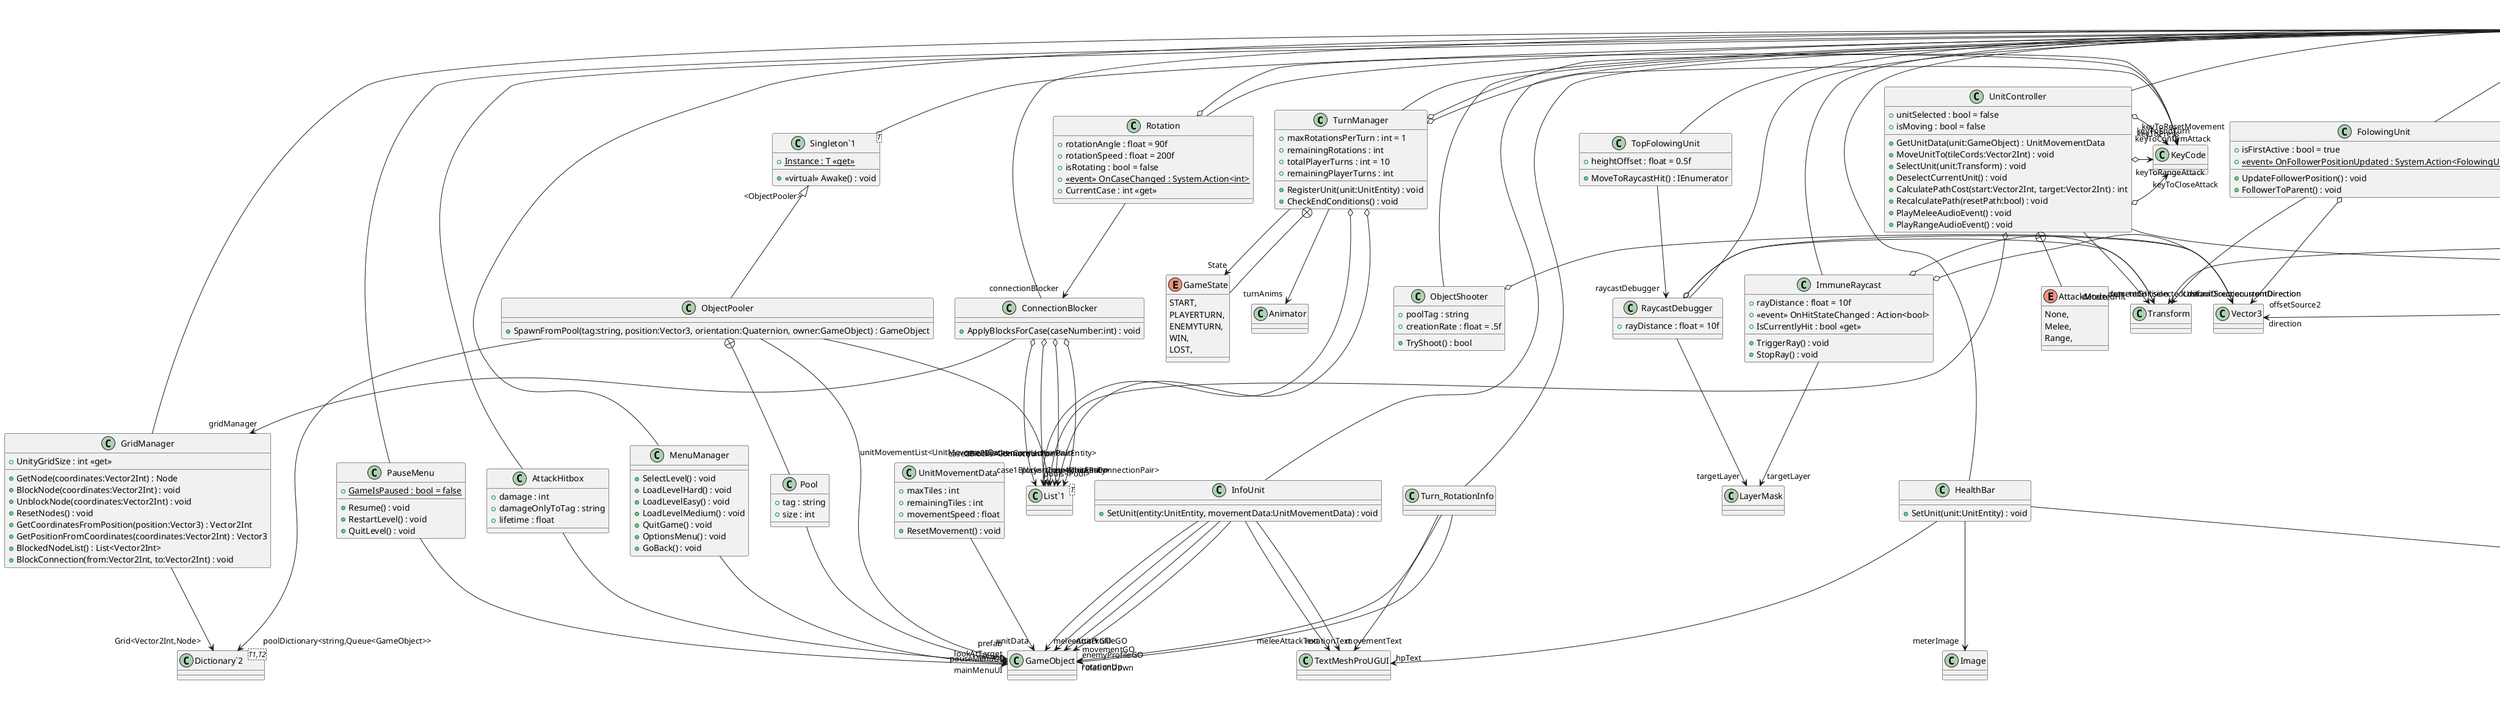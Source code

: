 @startuml
class TurnManager {
    + maxRotationsPerTurn : int = 1
    + remainingRotations : int
    + totalPlayerTurns : int = 10
    + remainingPlayerTurns : int
    + RegisterUnit(unit:UnitEntity) : void
    + CheckEndConditions() : void
}
enum GameState {
    START,
    PLAYERTURN,
    ENEMYTURN,
    WIN,
    LOST,
}
class "List`1"<T> {
}
MonoBehaviour <|-- TurnManager
TurnManager --> "State" GameState
TurnManager o-> "playerUnits<UnitEntity>" "List`1"
TurnManager o-> "enemyUnits<UnitEntity>" "List`1"
TurnManager o-> "keyToResetMovement" KeyCode
TurnManager o-> "keyToEndTurn" KeyCode
TurnManager --> "turnAnims" Animator
TurnManager +-- GameState
struct ConnectionPair {
    + ConnectionPair(from:Vector2Int, to:Vector2Int)
}
class ConnectionBlocker {
    + ApplyBlocksForCase(caseNumber:int) : void
}
class "List`1"<T> {
}
ConnectionPair --> "from" Vector2Int
ConnectionPair --> "to" Vector2Int
MonoBehaviour <|-- ConnectionBlocker
ConnectionBlocker --> "gridManager" GridManager
ConnectionBlocker o-> "case1Blocks<ConnectionPair>" "List`1"
ConnectionBlocker o-> "case2Blocks<ConnectionPair>" "List`1"
ConnectionBlocker o-> "case3Blocks<ConnectionPair>" "List`1"
ConnectionBlocker o-> "case4Blocks<ConnectionPair>" "List`1"
class PlacementSystem {
}
MonoBehaviour <|-- PlacementSystem
class Rotation {
    + rotationAngle : float = 90f
    + rotationSpeed : float = 200f
    + isRotating : bool = false
    + {static}  <<event>> OnCaseChanged : System.Action<int> 
    + CurrentCase : int <<get>>
}
MonoBehaviour <|-- Rotation
Rotation o-> "keyToPress" KeyCode
Rotation --> "connectionBlocker" ConnectionBlocker
class Grid {
}
class InputManager {
    + GetSelectedMapPosition() : Vector3
}
MonoBehaviour <|-- InputManager
class BlockingTrigger {
    + _rotationCase : int = 1
    + HandleCaseChanged(newCase:int) : void
}
MonoBehaviour <|-- BlockingTrigger
class ResizeSingleDirection {
    + inverse : bool
    + resizeAmount : float = 1
    + resizeDirection : string = "y"
}
MonoBehaviour <|-- ResizeSingleDirection
class ChangingShaderTopTiles {
    + {static} ClearAllHighlights() : void
    + {static} HighlightTilesAround(center:Vector2Int, grid:GridManager) : void
    + {static} HighlightLineTiles(center:Vector2Int, grid:GridManager) : void
    + {static} HighlightCostTiles(center:Vector2Int, grid:GridManager, range:int) : void
    + Show() : void
    + Hide() : void
}
MonoBehaviour <|-- ChangingShaderTopTiles
class HooverShader {
}
MonoBehaviour <|-- HooverShader
class EnemyAIController {
    + AttackDistance : int = 1
    + PerformAI() : IEnumerator
    + MoveTo(position:Vector2Int) : IEnumerator
}
MonoBehaviour <|-- EnemyAIController
EnemyAIController --> "selfEntity" UnitEntity
class Scenario {
    + scenarioValue : float
    + hasAttacked : bool
    + Scenario(scenarioValue:float, startTile:Vector2Int, targetTile:Vector2Int, hasAttacked:bool)
    + Scenario()
}
Scenario --> "startTile" Vector2Int
Scenario --> "targetTile" Vector2Int
class Tile {
    + startingPoint : bool
    + ApplyBlockForCase(caseNumber:int) : void
    + IsBlockedInCase(caseNumber:int) : bool
}
MonoBehaviour <|-- Tile
Tile --> "cords" Vector2Int
class UnitMovementData {
    + maxTiles : int
    + remainingTiles : int
    + movementSpeed : float
    + ResetMovement() : void
}
UnitMovementData --> "unitData" GameObject
class Labeler {
}
MonoBehaviour <|-- Labeler
Labeler o-> "cords" Vector2Int
class GridManager {
    + UnityGridSize : int <<get>>
    + GetNode(coordinates:Vector2Int) : Node
    + BlockNode(coordinates:Vector2Int) : void
    + UnblockNode(coordinates:Vector2Int) : void
    + ResetNodes() : void
    + GetCoordinatesFromPosition(position:Vector3) : Vector2Int
    + GetPositionFromCoordinates(coordinates:Vector2Int) : Vector3
    + BlockedNodeList() : List<Vector2Int>
    + BlockConnection(from:Vector2Int, to:Vector2Int) : void
}
class "Dictionary`2"<T1,T2> {
}
MonoBehaviour <|-- GridManager
GridManager --> "Grid<Vector2Int,Node>" "Dictionary`2"
class UnitController {
    + unitSelected : bool = false
    + isMoving : bool = false
    + GetUnitData(unit:GameObject) : UnitMovementData
    + MoveUnitTo(tileCords:Vector2Int) : void
    + SelectUnit(unit:Transform) : void
    + DeselectCurrentUnit() : void
    + CalculatePathCost(start:Vector2Int, target:Vector2Int) : int
    + RecalculatePath(resetPath:bool) : void
    + PlayMeleeAudioEvent() : void
    + PlayRangeAudioEvent() : void
}
class "List`1"<T> {
}
enum AttackMode {
    None,
    Melee,
    Range,
}
MonoBehaviour <|-- UnitController
UnitController --> "selectedUnit" Transform
UnitController --> "pathFinder" Pathfinding
UnitController o-> "unitMovementList<UnitMovementData>" "List`1"
UnitController o-> "keyToCloseAttack" KeyCode
UnitController o-> "keyToRangeAttack" KeyCode
UnitController o-> "keyToConfirmAttack" KeyCode
UnitController +-- AttackMode
class Pathfinding {
    + GetNewPath() : List<Node>
    + GetNewPath(coordinates:Vector2Int) : List<Node>
    + NotifyRecievers() : void
    + SetNewDestination(startCoordinates:Vector2Int, targetCoordinates:Vector2Int) : void
}
MonoBehaviour <|-- Pathfinding
Pathfinding --> "StartCords" Vector2Int
Pathfinding --> "TargetCords" Vector2Int
class Node {
    + walkable : bool
    + explored : bool
    + path : bool
    + Node(cords:Vector2Int, walkable:bool)
}
class "HashSet`1"<T> {
}
Node --> "cords" Vector2Int
Node --> "connectTo" Node
Node o-> "blockedConnections<Vector2Int>" "HashSet`1"
class InfoUnit {
    + SetUnit(entity:UnitEntity, movementData:UnitMovementData) : void
}
MonoBehaviour <|-- InfoUnit
InfoUnit --> "meleeAttackGO" GameObject
InfoUnit --> "meleeAttackText" TextMeshProUGUI
InfoUnit --> "movementGO" GameObject
InfoUnit --> "movementText" TextMeshProUGUI
InfoUnit --> "unitProfileGO" GameObject
InfoUnit --> "enemyProfileGO" GameObject
class Turn_RotationInfo {
}
MonoBehaviour <|-- Turn_RotationInfo
Turn_RotationInfo --> "rotationText" TextMeshProUGUI
Turn_RotationInfo --> "rotationUp" GameObject
Turn_RotationInfo --> "rotationDown" GameObject
class HealthBar {
    + SetUnit(unit:UnitEntity) : void
}
MonoBehaviour <|-- HealthBar
HealthBar --> "hitPoints" HitPoints
HealthBar --> "meterImage" Image
HealthBar --> "hpText" TextMeshProUGUI
class RendererGroundDetector {
    + layerRenderGround : string
    + visualLayerMask : string = "Ground"
}
MonoBehaviour <|-- RendererGroundDetector
RendererGroundDetector --> "renderChanger" LayerRenderChanger
RendererGroundDetector --> "currentCollision" Transform
class ImmuneRaycast {
    + rayDistance : float = 10f
    +  <<event>> OnHitStateChanged : Action<bool> 
    + IsCurrentlyHit : bool <<get>>
    + TriggerRay() : void
    + StopRay() : void
}
MonoBehaviour <|-- ImmuneRaycast
ImmuneRaycast o-> "customDirection" Vector3
ImmuneRaycast --> "targetLayer" LayerMask
ImmuneRaycast o-> "detectedHit" Transform
class RaycastDebugger {
    + rayDistance : float = 10f
}
MonoBehaviour <|-- RaycastDebugger
RaycastDebugger o-> "customDirection" Vector3
RaycastDebugger --> "targetLayer" LayerMask
RaycastDebugger o-> "detectedHit" Transform
class LayerRenderChanger {
    + SuspendCollisions() : void
    + ResumeCollisions() : void
    + SetTouching(layerName:string, isEntering:bool) : void
    + SetSecondaryTouching(layerName:string, isEntering:bool) : void
    + GetCurrentActiveRenderer() : SpriteRenderer
    + SetUpScripts_and_RaycastTop() : void
}
class RenderInfo {
    + layerName : string
    + isTouching : bool
    + visualTouching : bool
}
MonoBehaviour <|-- LayerRenderChanger
LayerRenderChanger --> "invMesh" SpriteRenderer
LayerRenderChanger --> "unitEntity" UnitEntity
LayerRenderChanger +-- RenderInfo
RenderInfo --> "spriteRenderer" SpriteRenderer
class TopFolowingUnit {
    + heightOffset : float = 0.5f
    + MoveToRaycastHit() : IEnumerator
}
MonoBehaviour <|-- TopFolowingUnit
TopFolowingUnit --> "raycastDebugger" RaycastDebugger
class FolowingUnit {
    + isFirstActive : bool = true
    + {static}  <<event>> OnFollowerPositionUpdated : System.Action<FolowingUnit> 
    + UpdateFollowerPosition() : void
    + FollowerToParent() : void
}
MonoBehaviour <|-- FolowingUnit
FolowingUnit o-> "offsetSource2" Vector3
FolowingUnit --> "defaultSource" Transform
class Player {
}
MonoBehaviour <|-- Player
class MeleeAttacker {
    + poolTag : string = "meeleHitbox"
    + TryMeleeAttack(ray:Ray) : bool
}
MonoBehaviour <|-- MeleeAttacker
class UnitEntity {
    +  <<event>> OnWakeEvent : Notify 
    +  <<event>> OnDieEvent : Notify 
    +  <<event>> OnHitEvent : NotifyDamage 
    + maxActions : int = 2
    + currentActions : int
    + invulnerable : bool = false
    + Wake() : void
    + IsAlive : bool <<get>>
    + HasActionsRemaining : bool <<get>>
    + TakeDamage(damage:int) : void
    + Die() : void
    + ResetActions() : void
    + UseAction() : void
    + CurrentHealth : int <<get>>
}
MonoBehaviour <|-- UnitEntity
UnitEntity --> "hitpoints" HitPoints
class AttackHitbox {
    + damage : int
    + damageOnlyToTag : string
    + lifetime : float
}
MonoBehaviour <|-- AttackHitbox
AttackHitbox --> "owner" GameObject
class "Singleton`1"<T> {
    + {static} Instance : T <<get>>
    + <<virtual>> Awake() : void
}
MonoBehaviour <|-- "Singleton`1"
class MenuManager {
    + SelectLevel() : void
    + LoadLevelHard() : void
    + LoadLevelEasy() : void
    + LoadLevelMedium() : void
    + QuitGame() : void
    + OptionsMenu() : void
    + GoBack() : void
}
MonoBehaviour <|-- MenuManager
MenuManager --> "mainMenuUI" GameObject
class AudioManager {
    + fadeDuration : float = 0.5f
    + masterVolume : float = 1f
    + FadeToPauseMusic() : void
    + FadeToGameMusic() : void
    + PlayOneShot(clip:AudioClip) : void
}
MonoBehaviour <|-- AudioManager
AudioManager --> "gameMusic" AudioSource
AudioManager --> "pauseMusic" AudioSource
AudioManager --> "selectAudio" AudioClip
AudioManager --> "unselectAudio" AudioClip
AudioManager --> "meleeAudio" AudioClip
AudioManager --> "rangeAudio" AudioClip
AudioManager --> "unitDeathAudio" AudioClip
AudioManager --> "rotationAudio" AudioClip
class PauseMenu {
    + {static} GameIsPaused : bool = false
    + Resume() : void
    + RestartLevel() : void
    + QuitLevel() : void
}
MonoBehaviour <|-- PauseMenu
PauseMenu --> "pauseMenuUI" GameObject
class Testing {
}
MonoBehaviour <|-- Testing
class GridScript {
    + GridScript(width:int, height:int)
}
class ObjectShooter {
    + poolTag : string
    + creationRate : float = .5f
    + TryShoot() : bool
}
MonoBehaviour <|-- ObjectShooter
ObjectShooter o-> "currentDirection" Vector3
class Projectile {
    + speed : float
    + maxDistance : float = 1f
}
MonoBehaviour <|-- Projectile
Projectile --> "direction" Vector3
class ObjectPooler {
    + SpawnFromPool(tag:string, position:Vector3, orientation:Quaternion, owner:GameObject) : GameObject
}
class "Singleton`1"<T> {
}
class Pool {
    + tag : string
    + size : int
}
class "List`1"<T> {
}
class "Dictionary`2"<T1,T2> {
}
"Singleton`1" "<ObjectPooler>" <|-- ObjectPooler
ObjectPooler --> "pools<Pool>" "List`1"
ObjectPooler --> "poolDictionary<string,Queue<GameObject>>" "Dictionary`2"
ObjectPooler --> "lookAtTarget" GameObject
ObjectPooler +-- Pool
Pool --> "prefab" GameObject
class HitPoints {
    + hitPoints : int
    + maxHitPoints : int
    + initialHitPoints : int
}
ScriptableObject <|-- HitPoints
@enduml
